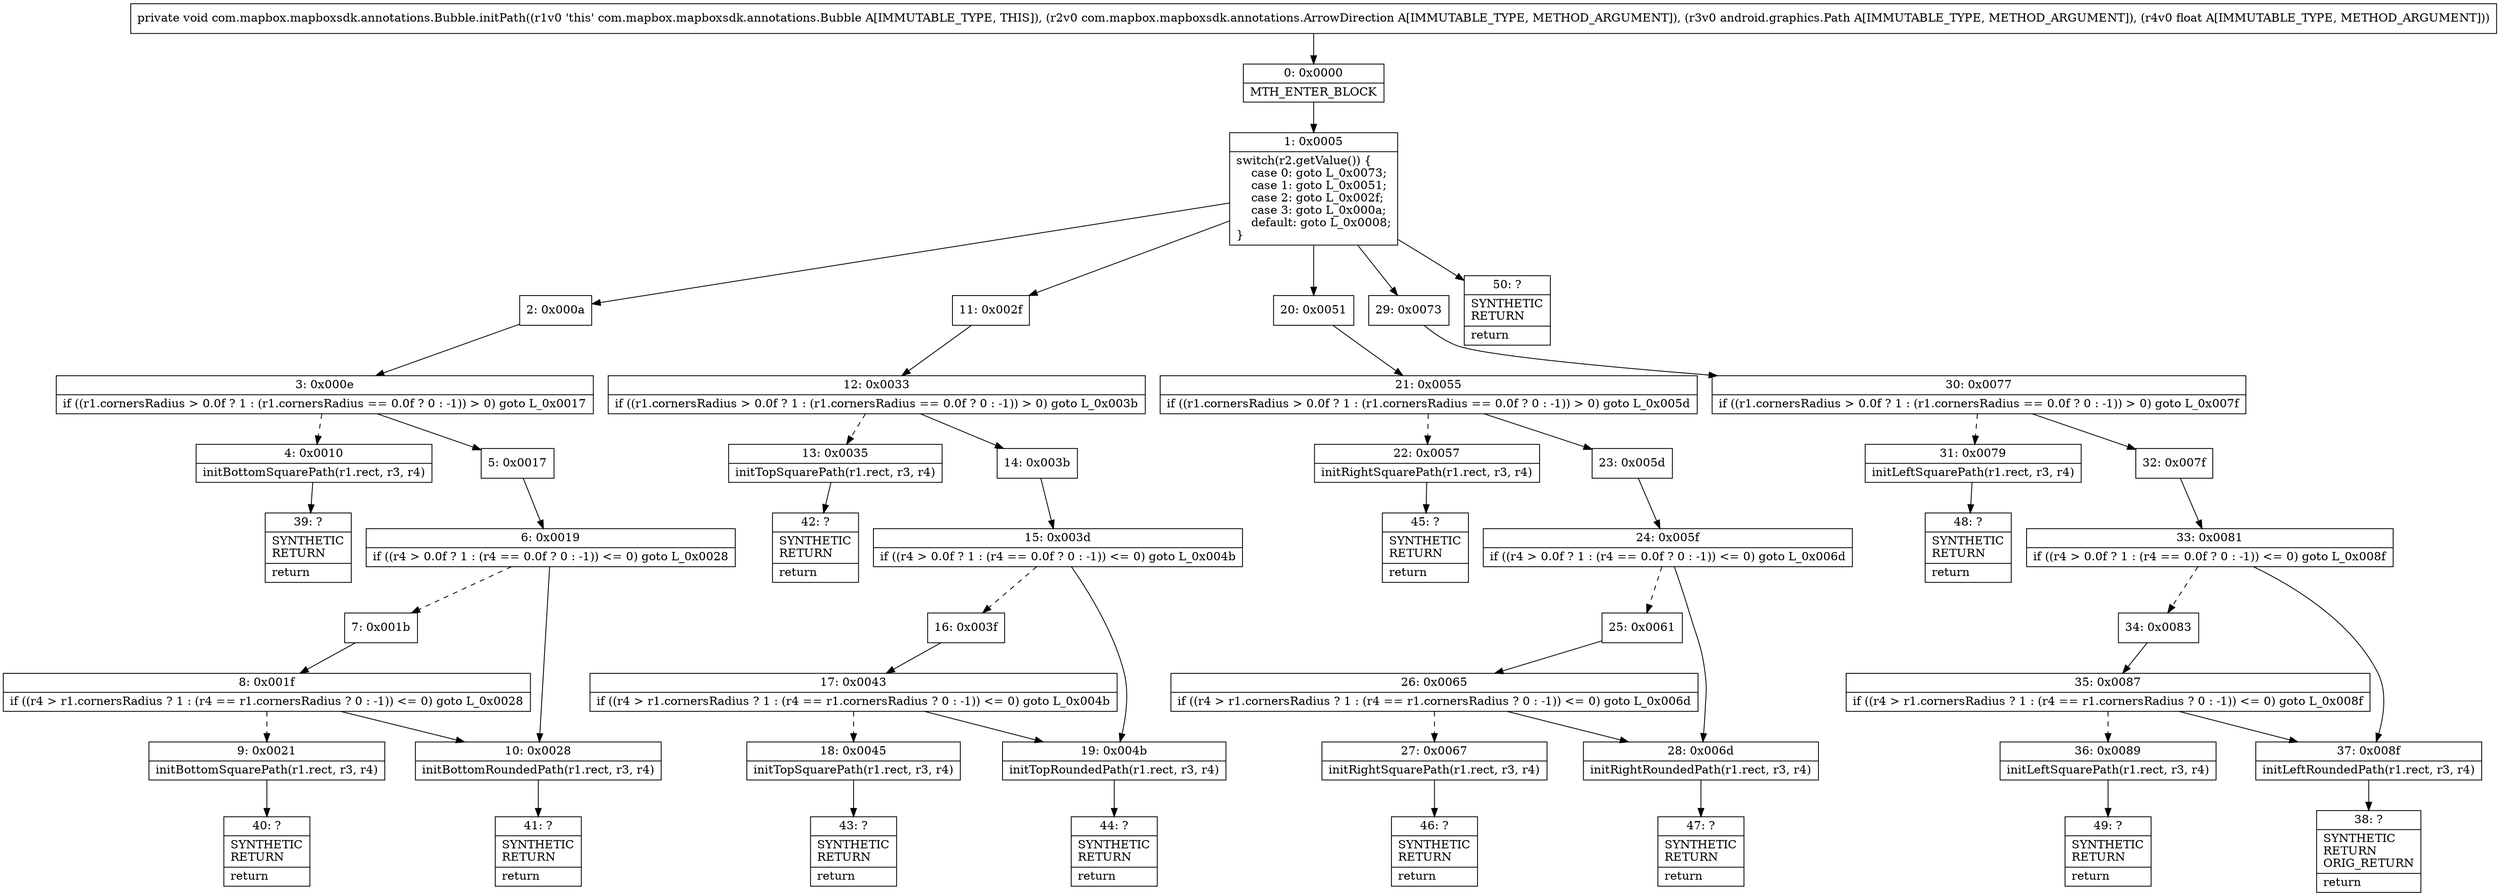 digraph "CFG forcom.mapbox.mapboxsdk.annotations.Bubble.initPath(Lcom\/mapbox\/mapboxsdk\/annotations\/ArrowDirection;Landroid\/graphics\/Path;F)V" {
Node_0 [shape=record,label="{0\:\ 0x0000|MTH_ENTER_BLOCK\l}"];
Node_1 [shape=record,label="{1\:\ 0x0005|switch(r2.getValue()) \{\l    case 0: goto L_0x0073;\l    case 1: goto L_0x0051;\l    case 2: goto L_0x002f;\l    case 3: goto L_0x000a;\l    default: goto L_0x0008;\l\}\l}"];
Node_2 [shape=record,label="{2\:\ 0x000a}"];
Node_3 [shape=record,label="{3\:\ 0x000e|if ((r1.cornersRadius \> 0.0f ? 1 : (r1.cornersRadius == 0.0f ? 0 : \-1)) \> 0) goto L_0x0017\l}"];
Node_4 [shape=record,label="{4\:\ 0x0010|initBottomSquarePath(r1.rect, r3, r4)\l}"];
Node_5 [shape=record,label="{5\:\ 0x0017}"];
Node_6 [shape=record,label="{6\:\ 0x0019|if ((r4 \> 0.0f ? 1 : (r4 == 0.0f ? 0 : \-1)) \<= 0) goto L_0x0028\l}"];
Node_7 [shape=record,label="{7\:\ 0x001b}"];
Node_8 [shape=record,label="{8\:\ 0x001f|if ((r4 \> r1.cornersRadius ? 1 : (r4 == r1.cornersRadius ? 0 : \-1)) \<= 0) goto L_0x0028\l}"];
Node_9 [shape=record,label="{9\:\ 0x0021|initBottomSquarePath(r1.rect, r3, r4)\l}"];
Node_10 [shape=record,label="{10\:\ 0x0028|initBottomRoundedPath(r1.rect, r3, r4)\l}"];
Node_11 [shape=record,label="{11\:\ 0x002f}"];
Node_12 [shape=record,label="{12\:\ 0x0033|if ((r1.cornersRadius \> 0.0f ? 1 : (r1.cornersRadius == 0.0f ? 0 : \-1)) \> 0) goto L_0x003b\l}"];
Node_13 [shape=record,label="{13\:\ 0x0035|initTopSquarePath(r1.rect, r3, r4)\l}"];
Node_14 [shape=record,label="{14\:\ 0x003b}"];
Node_15 [shape=record,label="{15\:\ 0x003d|if ((r4 \> 0.0f ? 1 : (r4 == 0.0f ? 0 : \-1)) \<= 0) goto L_0x004b\l}"];
Node_16 [shape=record,label="{16\:\ 0x003f}"];
Node_17 [shape=record,label="{17\:\ 0x0043|if ((r4 \> r1.cornersRadius ? 1 : (r4 == r1.cornersRadius ? 0 : \-1)) \<= 0) goto L_0x004b\l}"];
Node_18 [shape=record,label="{18\:\ 0x0045|initTopSquarePath(r1.rect, r3, r4)\l}"];
Node_19 [shape=record,label="{19\:\ 0x004b|initTopRoundedPath(r1.rect, r3, r4)\l}"];
Node_20 [shape=record,label="{20\:\ 0x0051}"];
Node_21 [shape=record,label="{21\:\ 0x0055|if ((r1.cornersRadius \> 0.0f ? 1 : (r1.cornersRadius == 0.0f ? 0 : \-1)) \> 0) goto L_0x005d\l}"];
Node_22 [shape=record,label="{22\:\ 0x0057|initRightSquarePath(r1.rect, r3, r4)\l}"];
Node_23 [shape=record,label="{23\:\ 0x005d}"];
Node_24 [shape=record,label="{24\:\ 0x005f|if ((r4 \> 0.0f ? 1 : (r4 == 0.0f ? 0 : \-1)) \<= 0) goto L_0x006d\l}"];
Node_25 [shape=record,label="{25\:\ 0x0061}"];
Node_26 [shape=record,label="{26\:\ 0x0065|if ((r4 \> r1.cornersRadius ? 1 : (r4 == r1.cornersRadius ? 0 : \-1)) \<= 0) goto L_0x006d\l}"];
Node_27 [shape=record,label="{27\:\ 0x0067|initRightSquarePath(r1.rect, r3, r4)\l}"];
Node_28 [shape=record,label="{28\:\ 0x006d|initRightRoundedPath(r1.rect, r3, r4)\l}"];
Node_29 [shape=record,label="{29\:\ 0x0073}"];
Node_30 [shape=record,label="{30\:\ 0x0077|if ((r1.cornersRadius \> 0.0f ? 1 : (r1.cornersRadius == 0.0f ? 0 : \-1)) \> 0) goto L_0x007f\l}"];
Node_31 [shape=record,label="{31\:\ 0x0079|initLeftSquarePath(r1.rect, r3, r4)\l}"];
Node_32 [shape=record,label="{32\:\ 0x007f}"];
Node_33 [shape=record,label="{33\:\ 0x0081|if ((r4 \> 0.0f ? 1 : (r4 == 0.0f ? 0 : \-1)) \<= 0) goto L_0x008f\l}"];
Node_34 [shape=record,label="{34\:\ 0x0083}"];
Node_35 [shape=record,label="{35\:\ 0x0087|if ((r4 \> r1.cornersRadius ? 1 : (r4 == r1.cornersRadius ? 0 : \-1)) \<= 0) goto L_0x008f\l}"];
Node_36 [shape=record,label="{36\:\ 0x0089|initLeftSquarePath(r1.rect, r3, r4)\l}"];
Node_37 [shape=record,label="{37\:\ 0x008f|initLeftRoundedPath(r1.rect, r3, r4)\l}"];
Node_38 [shape=record,label="{38\:\ ?|SYNTHETIC\lRETURN\lORIG_RETURN\l|return\l}"];
Node_39 [shape=record,label="{39\:\ ?|SYNTHETIC\lRETURN\l|return\l}"];
Node_40 [shape=record,label="{40\:\ ?|SYNTHETIC\lRETURN\l|return\l}"];
Node_41 [shape=record,label="{41\:\ ?|SYNTHETIC\lRETURN\l|return\l}"];
Node_42 [shape=record,label="{42\:\ ?|SYNTHETIC\lRETURN\l|return\l}"];
Node_43 [shape=record,label="{43\:\ ?|SYNTHETIC\lRETURN\l|return\l}"];
Node_44 [shape=record,label="{44\:\ ?|SYNTHETIC\lRETURN\l|return\l}"];
Node_45 [shape=record,label="{45\:\ ?|SYNTHETIC\lRETURN\l|return\l}"];
Node_46 [shape=record,label="{46\:\ ?|SYNTHETIC\lRETURN\l|return\l}"];
Node_47 [shape=record,label="{47\:\ ?|SYNTHETIC\lRETURN\l|return\l}"];
Node_48 [shape=record,label="{48\:\ ?|SYNTHETIC\lRETURN\l|return\l}"];
Node_49 [shape=record,label="{49\:\ ?|SYNTHETIC\lRETURN\l|return\l}"];
Node_50 [shape=record,label="{50\:\ ?|SYNTHETIC\lRETURN\l|return\l}"];
MethodNode[shape=record,label="{private void com.mapbox.mapboxsdk.annotations.Bubble.initPath((r1v0 'this' com.mapbox.mapboxsdk.annotations.Bubble A[IMMUTABLE_TYPE, THIS]), (r2v0 com.mapbox.mapboxsdk.annotations.ArrowDirection A[IMMUTABLE_TYPE, METHOD_ARGUMENT]), (r3v0 android.graphics.Path A[IMMUTABLE_TYPE, METHOD_ARGUMENT]), (r4v0 float A[IMMUTABLE_TYPE, METHOD_ARGUMENT])) }"];
MethodNode -> Node_0;
Node_0 -> Node_1;
Node_1 -> Node_2;
Node_1 -> Node_11;
Node_1 -> Node_20;
Node_1 -> Node_29;
Node_1 -> Node_50;
Node_2 -> Node_3;
Node_3 -> Node_4[style=dashed];
Node_3 -> Node_5;
Node_4 -> Node_39;
Node_5 -> Node_6;
Node_6 -> Node_7[style=dashed];
Node_6 -> Node_10;
Node_7 -> Node_8;
Node_8 -> Node_9[style=dashed];
Node_8 -> Node_10;
Node_9 -> Node_40;
Node_10 -> Node_41;
Node_11 -> Node_12;
Node_12 -> Node_13[style=dashed];
Node_12 -> Node_14;
Node_13 -> Node_42;
Node_14 -> Node_15;
Node_15 -> Node_16[style=dashed];
Node_15 -> Node_19;
Node_16 -> Node_17;
Node_17 -> Node_18[style=dashed];
Node_17 -> Node_19;
Node_18 -> Node_43;
Node_19 -> Node_44;
Node_20 -> Node_21;
Node_21 -> Node_22[style=dashed];
Node_21 -> Node_23;
Node_22 -> Node_45;
Node_23 -> Node_24;
Node_24 -> Node_25[style=dashed];
Node_24 -> Node_28;
Node_25 -> Node_26;
Node_26 -> Node_27[style=dashed];
Node_26 -> Node_28;
Node_27 -> Node_46;
Node_28 -> Node_47;
Node_29 -> Node_30;
Node_30 -> Node_31[style=dashed];
Node_30 -> Node_32;
Node_31 -> Node_48;
Node_32 -> Node_33;
Node_33 -> Node_34[style=dashed];
Node_33 -> Node_37;
Node_34 -> Node_35;
Node_35 -> Node_36[style=dashed];
Node_35 -> Node_37;
Node_36 -> Node_49;
Node_37 -> Node_38;
}

